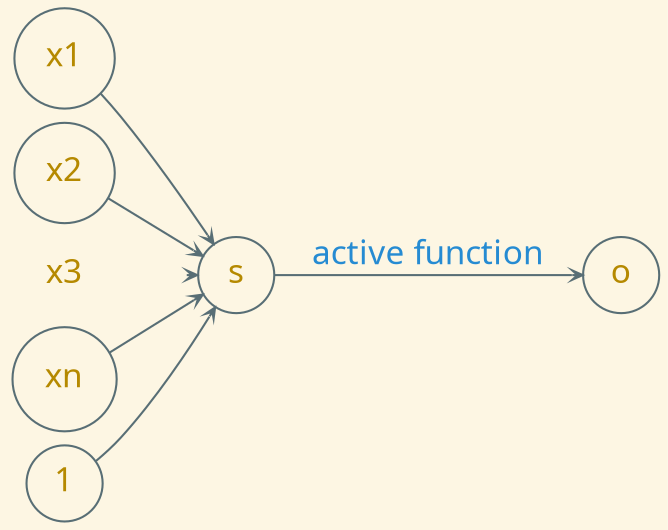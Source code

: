 digraph g {
    graph [nodesep=0.1, ranksep=0.5]
    rankdir=LR
    node [shape=circle color="#586e75" fontname="EBGaramond12-Regular,fz-lz" fontcolor="#b58900" fontsize=16]
    edge [arrowhead=vee color="#586e75" fontname="EBGaramond12-Regular,fz-lz" fontcolor="#268bd2" fontsize=16 arrowsize=0.5]
    bgcolor="#fdf6e3"

    x1 [texlbl="$x_1$"]
    x2 [texlbl="$x_2$"]

    node [shape=plaintext]

    x3 [texlbl="$\vdots$"]

    node [shape=circle]
    xn [texlbl="$x_n$"]
    1 [texlbl="$1$"]

    {rank = same; x1; x2; x3; xn; 1}

    s [texlbl="$\sum$"]

    x1 -> s [texlbl="$w_1$"]
    x2 -> s [texlbl="$w_2$"]
    x3 -> s [style=invisible]
    xn -> s [texlbl="$w_n$"]
    1 -> s [texlbl="$b$"]

    o [texlbl="O"]

    s -> o [label="active function"]

}
